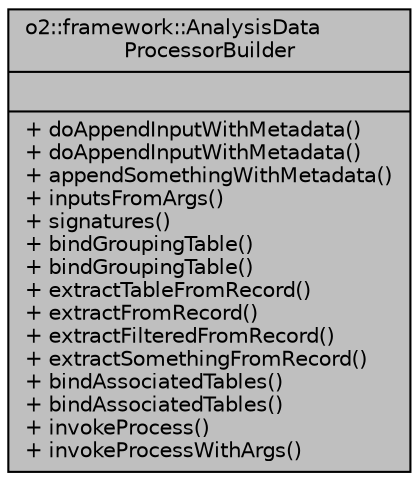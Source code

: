 digraph "o2::framework::AnalysisDataProcessorBuilder"
{
 // INTERACTIVE_SVG=YES
  bgcolor="transparent";
  edge [fontname="Helvetica",fontsize="10",labelfontname="Helvetica",labelfontsize="10"];
  node [fontname="Helvetica",fontsize="10",shape=record];
  Node1 [label="{o2::framework::AnalysisData\lProcessorBuilder\n||+ doAppendInputWithMetadata()\l+ doAppendInputWithMetadata()\l+ appendSomethingWithMetadata()\l+ inputsFromArgs()\l+ signatures()\l+ bindGroupingTable()\l+ bindGroupingTable()\l+ extractTableFromRecord()\l+ extractFromRecord()\l+ extractFilteredFromRecord()\l+ extractSomethingFromRecord()\l+ bindAssociatedTables()\l+ bindAssociatedTables()\l+ invokeProcess()\l+ invokeProcessWithArgs()\l}",height=0.2,width=0.4,color="black", fillcolor="grey75", style="filled", fontcolor="black"];
}
